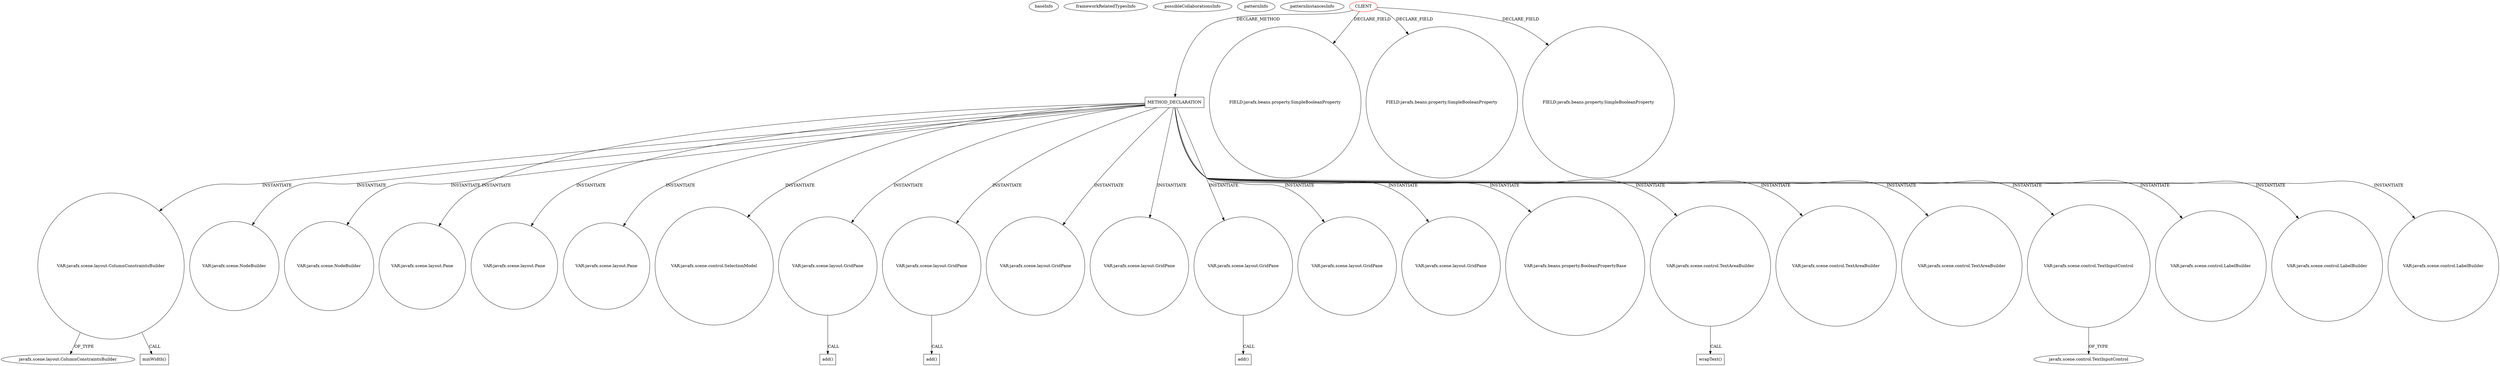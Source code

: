 digraph {
baseInfo[graphId=4294,category="pattern",isAnonymous=false,possibleRelation=false]
frameworkRelatedTypesInfo[]
possibleCollaborationsInfo[]
patternInfo[frequency=2.0,patternRootClient=0]
patternInstancesInfo[0="SaiPradeepDandem-javafx2-gradient-builder~/SaiPradeepDandem-javafx2-gradient-builder/javafx2-gradient-builder-master/src/main/java/com/javafx/gradientbuilder/application/RadialSettingsLayout.java~RadialSettingsLayout~1170",1="SaiPradeepDandem-javafx2-gradient-builder~/SaiPradeepDandem-javafx2-gradient-builder/javafx2-gradient-builder-master/src/main/java/com/javafx/gradientbuilder/application/LinearSettingsLayout.java~LinearSettingsLayout~1172"]
265[label="javafx.scene.layout.ColumnConstraintsBuilder",vertexType="FRAMEWORK_CLASS_TYPE",isFrameworkType=false]
278[label="VAR:javafx.scene.layout.ColumnConstraintsBuilder",vertexType="VARIABLE_EXPRESION",isFrameworkType=false,shape=circle]
279[label="minWidth()",vertexType="INSIDE_CALL",isFrameworkType=false,shape=box]
84[label="METHOD_DECLARATION",vertexType="CLIENT_METHOD_DECLARATION",isFrameworkType=false,shape=box]
0[label="CLIENT",vertexType="ROOT_CLIENT_CLASS_DECLARATION",isFrameworkType=false,color=red]
88[label="VAR:javafx.scene.NodeBuilder",vertexType="VARIABLE_EXPRESION",isFrameworkType=false,shape=circle]
127[label="VAR:javafx.scene.NodeBuilder",vertexType="VARIABLE_EXPRESION",isFrameworkType=false,shape=circle]
159[label="VAR:javafx.scene.layout.Pane",vertexType="VARIABLE_EXPRESION",isFrameworkType=false,shape=circle]
121[label="VAR:javafx.scene.layout.Pane",vertexType="VARIABLE_EXPRESION",isFrameworkType=false,shape=circle]
227[label="VAR:javafx.scene.layout.Pane",vertexType="VARIABLE_EXPRESION",isFrameworkType=false,shape=circle]
198[label="VAR:javafx.scene.control.SelectionModel",vertexType="VARIABLE_EXPRESION",isFrameworkType=false,shape=circle]
203[label="VAR:javafx.scene.layout.GridPane",vertexType="VARIABLE_EXPRESION",isFrameworkType=false,shape=circle]
254[label="VAR:javafx.scene.layout.GridPane",vertexType="VARIABLE_EXPRESION",isFrameworkType=false,shape=circle]
206[label="VAR:javafx.scene.layout.GridPane",vertexType="VARIABLE_EXPRESION",isFrameworkType=false,shape=circle]
230[label="VAR:javafx.scene.layout.GridPane",vertexType="VARIABLE_EXPRESION",isFrameworkType=false,shape=circle]
212[label="VAR:javafx.scene.layout.GridPane",vertexType="VARIABLE_EXPRESION",isFrameworkType=false,shape=circle]
289[label="VAR:javafx.scene.layout.GridPane",vertexType="VARIABLE_EXPRESION",isFrameworkType=false,shape=circle]
260[label="VAR:javafx.scene.layout.GridPane",vertexType="VARIABLE_EXPRESION",isFrameworkType=false,shape=circle]
145[label="VAR:javafx.beans.property.BooleanPropertyBase",vertexType="VARIABLE_EXPRESION",isFrameworkType=false,shape=circle]
100[label="VAR:javafx.scene.control.TextAreaBuilder",vertexType="VARIABLE_EXPRESION",isFrameworkType=false,shape=circle]
109[label="VAR:javafx.scene.control.TextAreaBuilder",vertexType="VARIABLE_EXPRESION",isFrameworkType=false,shape=circle]
97[label="VAR:javafx.scene.control.TextAreaBuilder",vertexType="VARIABLE_EXPRESION",isFrameworkType=false,shape=circle]
115[label="VAR:javafx.scene.control.TextInputControl",vertexType="VARIABLE_EXPRESION",isFrameworkType=false,shape=circle]
20[label="FIELD:javafx.beans.property.SimpleBooleanProperty",vertexType="FIELD_DECLARATION",isFrameworkType=false,shape=circle]
117[label="javafx.scene.control.TextInputControl",vertexType="FRAMEWORK_CLASS_TYPE",isFrameworkType=false]
22[label="FIELD:javafx.beans.property.SimpleBooleanProperty",vertexType="FIELD_DECLARATION",isFrameworkType=false,shape=circle]
18[label="FIELD:javafx.beans.property.SimpleBooleanProperty",vertexType="FIELD_DECLARATION",isFrameworkType=false,shape=circle]
124[label="VAR:javafx.scene.control.LabelBuilder",vertexType="VARIABLE_EXPRESION",isFrameworkType=false,shape=circle]
85[label="VAR:javafx.scene.control.LabelBuilder",vertexType="VARIABLE_EXPRESION",isFrameworkType=false,shape=circle]
94[label="VAR:javafx.scene.control.LabelBuilder",vertexType="VARIABLE_EXPRESION",isFrameworkType=false,shape=circle]
101[label="wrapText()",vertexType="INSIDE_CALL",isFrameworkType=false,shape=box]
255[label="add()",vertexType="INSIDE_CALL",isFrameworkType=false,shape=box]
204[label="add()",vertexType="INSIDE_CALL",isFrameworkType=false,shape=box]
213[label="add()",vertexType="INSIDE_CALL",isFrameworkType=false,shape=box]
0->22[label="DECLARE_FIELD"]
0->18[label="DECLARE_FIELD"]
84->230[label="INSTANTIATE"]
84->94[label="INSTANTIATE"]
115->117[label="OF_TYPE"]
203->204[label="CALL"]
84->100[label="INSTANTIATE"]
84->145[label="INSTANTIATE"]
84->109[label="INSTANTIATE"]
100->101[label="CALL"]
84->115[label="INSTANTIATE"]
84->206[label="INSTANTIATE"]
212->213[label="CALL"]
84->88[label="INSTANTIATE"]
84->127[label="INSTANTIATE"]
0->84[label="DECLARE_METHOD"]
84->260[label="INSTANTIATE"]
84->124[label="INSTANTIATE"]
84->203[label="INSTANTIATE"]
0->20[label="DECLARE_FIELD"]
84->278[label="INSTANTIATE"]
84->159[label="INSTANTIATE"]
84->289[label="INSTANTIATE"]
84->97[label="INSTANTIATE"]
254->255[label="CALL"]
278->279[label="CALL"]
84->121[label="INSTANTIATE"]
84->254[label="INSTANTIATE"]
84->212[label="INSTANTIATE"]
84->85[label="INSTANTIATE"]
84->198[label="INSTANTIATE"]
278->265[label="OF_TYPE"]
84->227[label="INSTANTIATE"]
}
